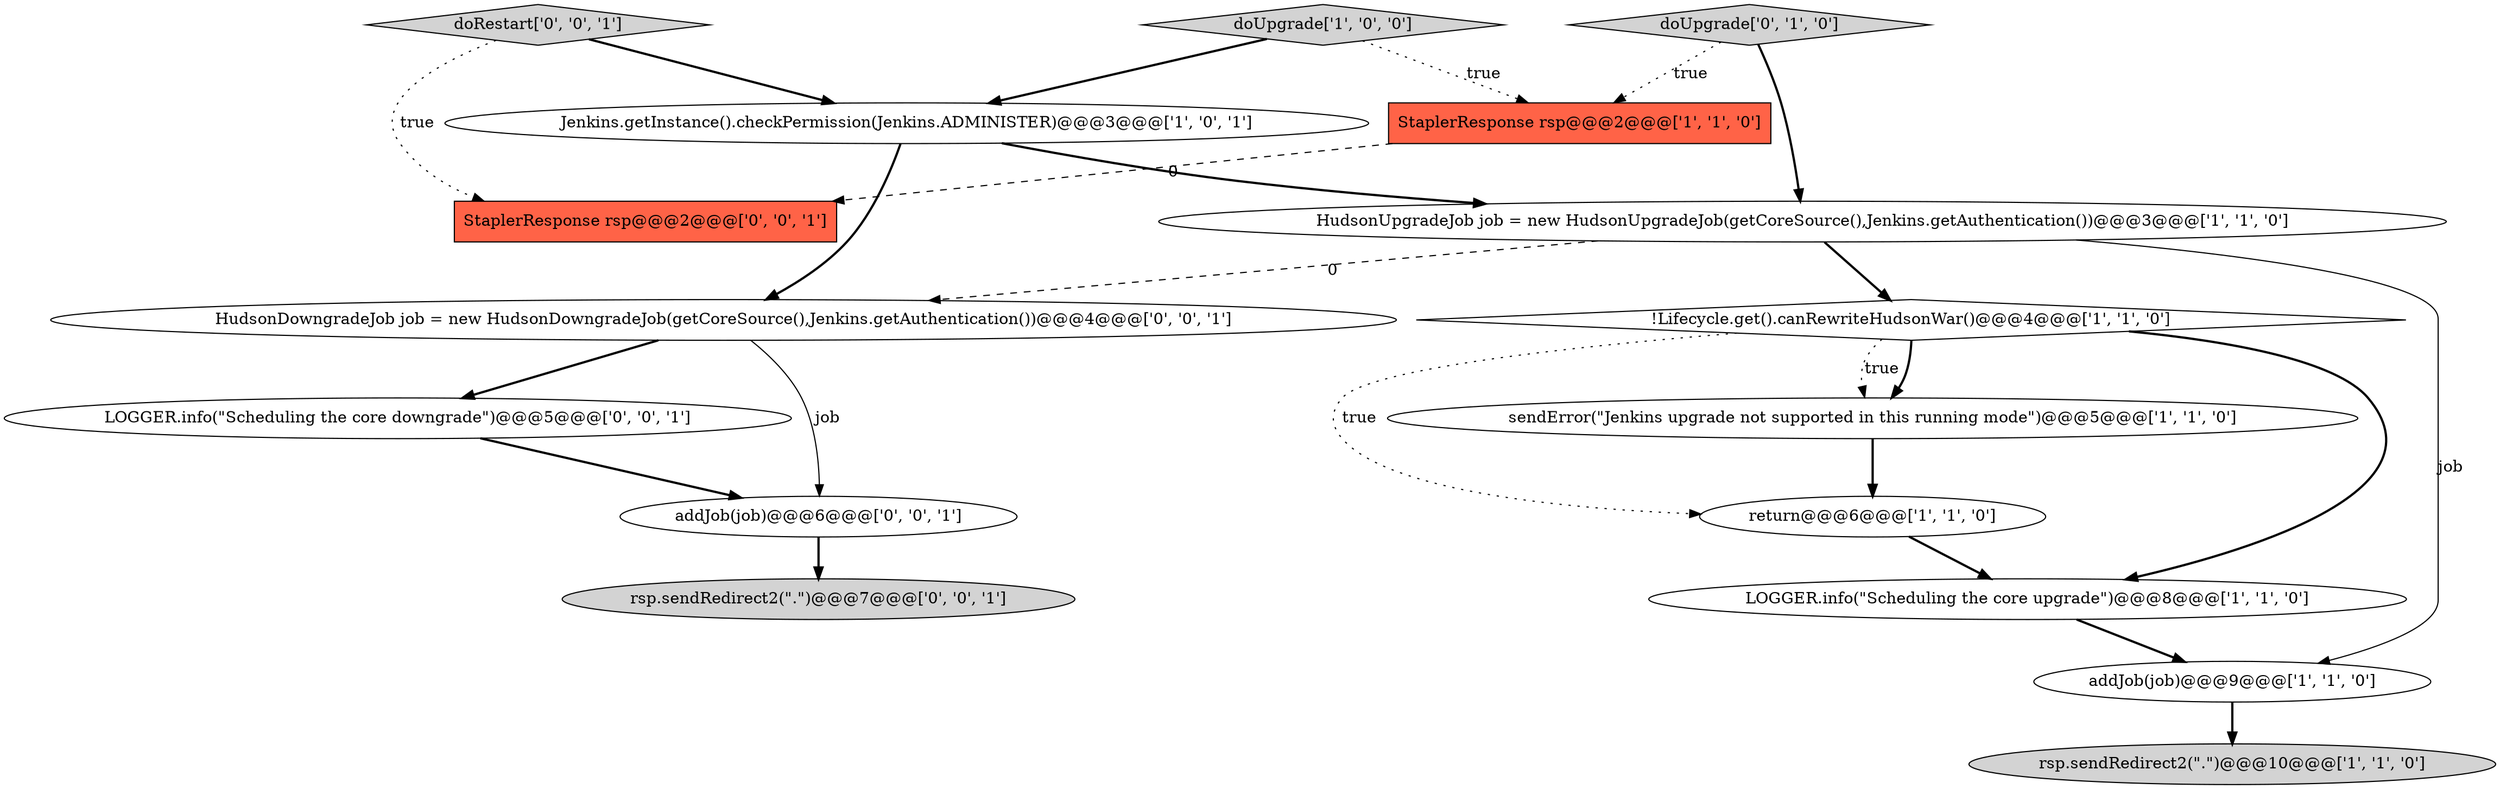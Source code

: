 digraph {
13 [style = filled, label = "doRestart['0', '0', '1']", fillcolor = lightgray, shape = diamond image = "AAA0AAABBB3BBB"];
11 [style = filled, label = "HudsonDowngradeJob job = new HudsonDowngradeJob(getCoreSource(),Jenkins.getAuthentication())@@@4@@@['0', '0', '1']", fillcolor = white, shape = ellipse image = "AAA0AAABBB3BBB"];
16 [style = filled, label = "rsp.sendRedirect2(\".\")@@@7@@@['0', '0', '1']", fillcolor = lightgray, shape = ellipse image = "AAA0AAABBB3BBB"];
0 [style = filled, label = "!Lifecycle.get().canRewriteHudsonWar()@@@4@@@['1', '1', '0']", fillcolor = white, shape = diamond image = "AAA0AAABBB1BBB"];
1 [style = filled, label = "StaplerResponse rsp@@@2@@@['1', '1', '0']", fillcolor = tomato, shape = box image = "AAA0AAABBB1BBB"];
2 [style = filled, label = "Jenkins.getInstance().checkPermission(Jenkins.ADMINISTER)@@@3@@@['1', '0', '1']", fillcolor = white, shape = ellipse image = "AAA0AAABBB1BBB"];
4 [style = filled, label = "sendError(\"Jenkins upgrade not supported in this running mode\")@@@5@@@['1', '1', '0']", fillcolor = white, shape = ellipse image = "AAA0AAABBB1BBB"];
7 [style = filled, label = "addJob(job)@@@9@@@['1', '1', '0']", fillcolor = white, shape = ellipse image = "AAA0AAABBB1BBB"];
6 [style = filled, label = "LOGGER.info(\"Scheduling the core upgrade\")@@@8@@@['1', '1', '0']", fillcolor = white, shape = ellipse image = "AAA0AAABBB1BBB"];
8 [style = filled, label = "return@@@6@@@['1', '1', '0']", fillcolor = white, shape = ellipse image = "AAA0AAABBB1BBB"];
12 [style = filled, label = "LOGGER.info(\"Scheduling the core downgrade\")@@@5@@@['0', '0', '1']", fillcolor = white, shape = ellipse image = "AAA0AAABBB3BBB"];
15 [style = filled, label = "addJob(job)@@@6@@@['0', '0', '1']", fillcolor = white, shape = ellipse image = "AAA0AAABBB3BBB"];
9 [style = filled, label = "HudsonUpgradeJob job = new HudsonUpgradeJob(getCoreSource(),Jenkins.getAuthentication())@@@3@@@['1', '1', '0']", fillcolor = white, shape = ellipse image = "AAA0AAABBB1BBB"];
3 [style = filled, label = "rsp.sendRedirect2(\".\")@@@10@@@['1', '1', '0']", fillcolor = lightgray, shape = ellipse image = "AAA0AAABBB1BBB"];
14 [style = filled, label = "StaplerResponse rsp@@@2@@@['0', '0', '1']", fillcolor = tomato, shape = box image = "AAA0AAABBB3BBB"];
5 [style = filled, label = "doUpgrade['1', '0', '0']", fillcolor = lightgray, shape = diamond image = "AAA0AAABBB1BBB"];
10 [style = filled, label = "doUpgrade['0', '1', '0']", fillcolor = lightgray, shape = diamond image = "AAA0AAABBB2BBB"];
0->6 [style = bold, label=""];
5->2 [style = bold, label=""];
9->11 [style = dashed, label="0"];
0->4 [style = bold, label=""];
11->12 [style = bold, label=""];
10->1 [style = dotted, label="true"];
0->8 [style = dotted, label="true"];
2->11 [style = bold, label=""];
10->9 [style = bold, label=""];
12->15 [style = bold, label=""];
1->14 [style = dashed, label="0"];
4->8 [style = bold, label=""];
9->0 [style = bold, label=""];
8->6 [style = bold, label=""];
7->3 [style = bold, label=""];
2->9 [style = bold, label=""];
11->15 [style = solid, label="job"];
15->16 [style = bold, label=""];
9->7 [style = solid, label="job"];
5->1 [style = dotted, label="true"];
0->4 [style = dotted, label="true"];
6->7 [style = bold, label=""];
13->2 [style = bold, label=""];
13->14 [style = dotted, label="true"];
}

